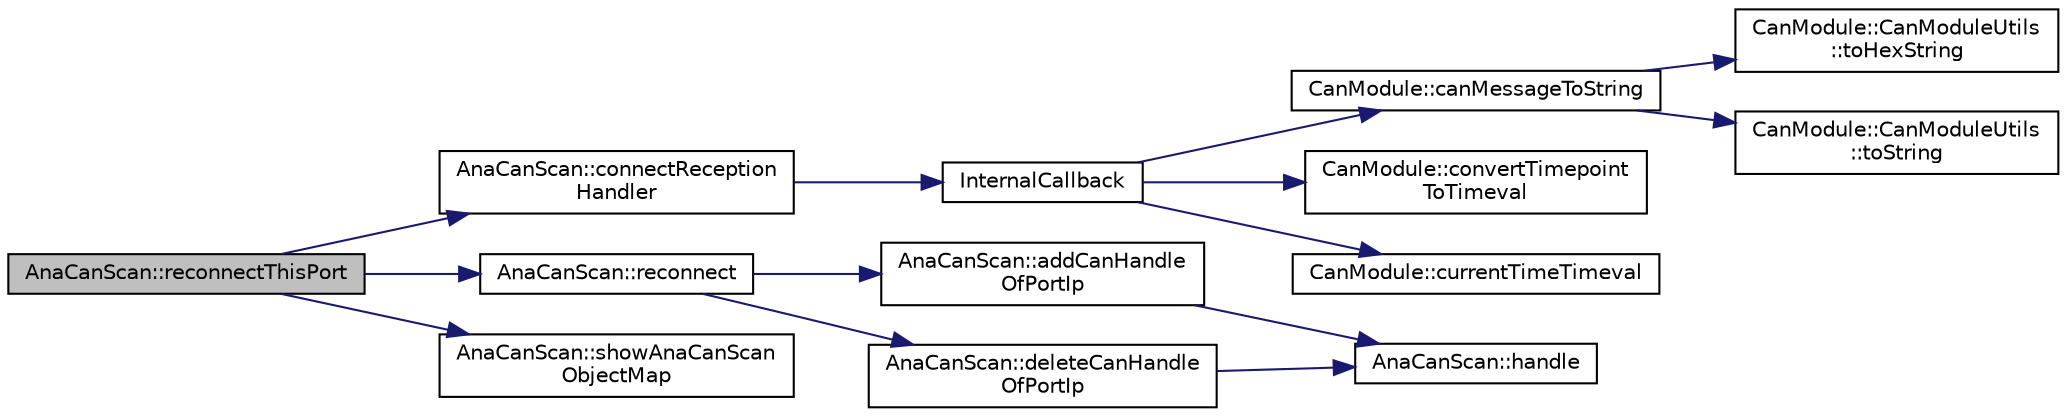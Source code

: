 digraph "AnaCanScan::reconnectThisPort"
{
 // LATEX_PDF_SIZE
  edge [fontname="Helvetica",fontsize="10",labelfontname="Helvetica",labelfontsize="10"];
  node [fontname="Helvetica",fontsize="10",shape=record];
  rankdir="LR";
  Node1 [label="AnaCanScan::reconnectThisPort",height=0.2,width=0.4,color="black", fillcolor="grey75", style="filled", fontcolor="black",tooltip=" "];
  Node1 -> Node2 [color="midnightblue",fontsize="10",style="solid",fontname="Helvetica"];
  Node2 [label="AnaCanScan::connectReception\lHandler",height=0.2,width=0.4,color="black", fillcolor="white", style="filled",URL="$classAnaCanScan.html#a428d6c62f3a2d6b4297898593961696b",tooltip=" "];
  Node2 -> Node3 [color="midnightblue",fontsize="10",style="solid",fontname="Helvetica"];
  Node3 [label="InternalCallback",height=0.2,width=0.4,color="black", fillcolor="white", style="filled",URL="$AnaCanScan_8cpp.html#ad5698349874e3653b879b5de27311594",tooltip=" "];
  Node3 -> Node4 [color="midnightblue",fontsize="10",style="solid",fontname="Helvetica"];
  Node4 [label="CanModule::canMessageToString",height=0.2,width=0.4,color="black", fillcolor="white", style="filled",URL="$namespaceCanModule.html#a4cbb8d5fed5d508c5d6854a26e71a820",tooltip=" "];
  Node4 -> Node5 [color="midnightblue",fontsize="10",style="solid",fontname="Helvetica"];
  Node5 [label="CanModule::CanModuleUtils\l::toHexString",height=0.2,width=0.4,color="black", fillcolor="white", style="filled",URL="$classCanModule_1_1CanModuleUtils.html#aeb2a2ee933f230f2c82cca7e45c7b6ad",tooltip=" "];
  Node4 -> Node6 [color="midnightblue",fontsize="10",style="solid",fontname="Helvetica"];
  Node6 [label="CanModule::CanModuleUtils\l::toString",height=0.2,width=0.4,color="black", fillcolor="white", style="filled",URL="$classCanModule_1_1CanModuleUtils.html#a535734490dee7c5c0ff0f51cb3875289",tooltip=" "];
  Node3 -> Node7 [color="midnightblue",fontsize="10",style="solid",fontname="Helvetica"];
  Node7 [label="CanModule::convertTimepoint\lToTimeval",height=0.2,width=0.4,color="black", fillcolor="white", style="filled",URL="$namespaceCanModule.html#a3ec3082d7d11a9c1641023cb3f53cbe5",tooltip=" "];
  Node3 -> Node8 [color="midnightblue",fontsize="10",style="solid",fontname="Helvetica"];
  Node8 [label="CanModule::currentTimeTimeval",height=0.2,width=0.4,color="black", fillcolor="white", style="filled",URL="$namespaceCanModule.html#a6d0711aac0a75de5d2bf6142997a814d",tooltip=" "];
  Node1 -> Node9 [color="midnightblue",fontsize="10",style="solid",fontname="Helvetica"];
  Node9 [label="AnaCanScan::reconnect",height=0.2,width=0.4,color="black", fillcolor="white", style="filled",URL="$classAnaCanScan.html#af1deaf420c98dcdc4687f481fd4d9a08",tooltip=" "];
  Node9 -> Node10 [color="midnightblue",fontsize="10",style="solid",fontname="Helvetica"];
  Node10 [label="AnaCanScan::addCanHandle\lOfPortIp",height=0.2,width=0.4,color="black", fillcolor="white", style="filled",URL="$classAnaCanScan.html#a3e2635663ebdfac68591d6a0577fa951",tooltip=" "];
  Node10 -> Node11 [color="midnightblue",fontsize="10",style="solid",fontname="Helvetica"];
  Node11 [label="AnaCanScan::handle",height=0.2,width=0.4,color="black", fillcolor="white", style="filled",URL="$classAnaCanScan.html#a9ce965955bb5eba734ed36b81945cb74",tooltip=" "];
  Node9 -> Node12 [color="midnightblue",fontsize="10",style="solid",fontname="Helvetica"];
  Node12 [label="AnaCanScan::deleteCanHandle\lOfPortIp",height=0.2,width=0.4,color="black", fillcolor="white", style="filled",URL="$classAnaCanScan.html#a1b62497ac5f0edcf9895c9f8cfad6b50",tooltip=" "];
  Node12 -> Node11 [color="midnightblue",fontsize="10",style="solid",fontname="Helvetica"];
  Node1 -> Node13 [color="midnightblue",fontsize="10",style="solid",fontname="Helvetica"];
  Node13 [label="AnaCanScan::showAnaCanScan\lObjectMap",height=0.2,width=0.4,color="black", fillcolor="white", style="filled",URL="$classAnaCanScan.html#a9ebdd69b0b5f2e43b152fde44dfbd543",tooltip=" "];
}
